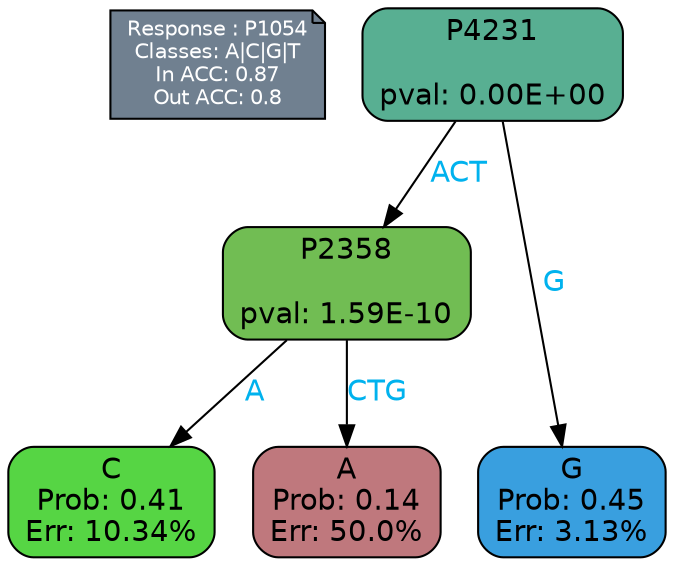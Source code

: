 digraph Tree {
node [shape=box, style="filled, rounded", color="black", fontname=helvetica] ;
graph [ranksep=equally, splines=polylines, bgcolor=transparent, dpi=600] ;
edge [fontname=helvetica] ;
LEGEND [label="Response : P1054
Classes: A|C|G|T
In ACC: 0.87
Out ACC: 0.8
",shape=note,align=left,style=filled,fillcolor="slategray",fontcolor="white",fontsize=10];1 [label="P4231

pval: 0.00E+00", fillcolor="#58af92"] ;
2 [label="P2358

pval: 1.59E-10", fillcolor="#71bd53"] ;
3 [label="C
Prob: 0.41
Err: 10.34%", fillcolor="#56d544"] ;
4 [label="A
Prob: 0.14
Err: 50.0%", fillcolor="#bf787d"] ;
5 [label="G
Prob: 0.45
Err: 3.13%", fillcolor="#399fdf"] ;
1 -> 2 [label="ACT",fontcolor=deepskyblue2] ;
1 -> 5 [label="G",fontcolor=deepskyblue2] ;
2 -> 3 [label="A",fontcolor=deepskyblue2] ;
2 -> 4 [label="CTG",fontcolor=deepskyblue2] ;
{rank = same; 3;4;5;}{rank = same; LEGEND;1;}}